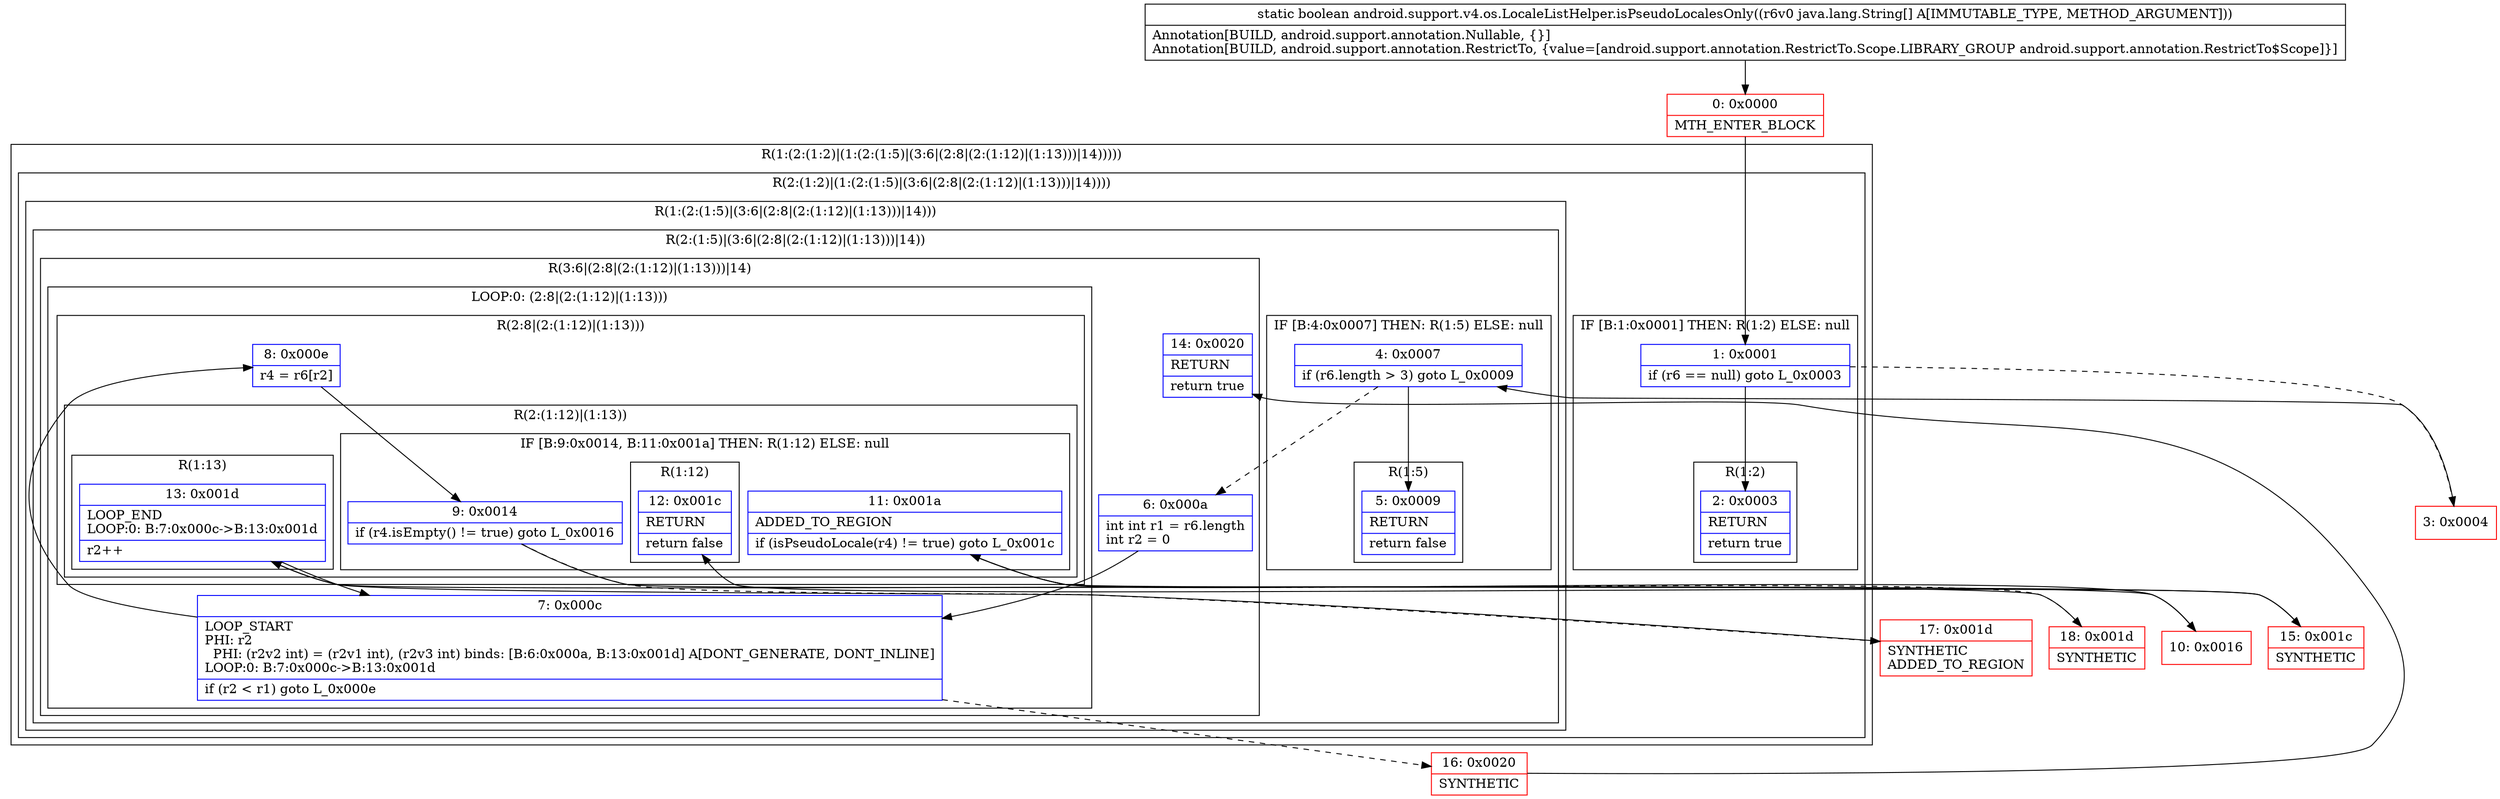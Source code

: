 digraph "CFG forandroid.support.v4.os.LocaleListHelper.isPseudoLocalesOnly([Ljava\/lang\/String;)Z" {
subgraph cluster_Region_614973951 {
label = "R(1:(2:(1:2)|(1:(2:(1:5)|(3:6|(2:8|(2:(1:12)|(1:13)))|14)))))";
node [shape=record,color=blue];
subgraph cluster_Region_963991436 {
label = "R(2:(1:2)|(1:(2:(1:5)|(3:6|(2:8|(2:(1:12)|(1:13)))|14))))";
node [shape=record,color=blue];
subgraph cluster_IfRegion_1478588355 {
label = "IF [B:1:0x0001] THEN: R(1:2) ELSE: null";
node [shape=record,color=blue];
Node_1 [shape=record,label="{1\:\ 0x0001|if (r6 == null) goto L_0x0003\l}"];
subgraph cluster_Region_470186135 {
label = "R(1:2)";
node [shape=record,color=blue];
Node_2 [shape=record,label="{2\:\ 0x0003|RETURN\l|return true\l}"];
}
}
subgraph cluster_Region_112519889 {
label = "R(1:(2:(1:5)|(3:6|(2:8|(2:(1:12)|(1:13)))|14)))";
node [shape=record,color=blue];
subgraph cluster_Region_367924412 {
label = "R(2:(1:5)|(3:6|(2:8|(2:(1:12)|(1:13)))|14))";
node [shape=record,color=blue];
subgraph cluster_IfRegion_1176696493 {
label = "IF [B:4:0x0007] THEN: R(1:5) ELSE: null";
node [shape=record,color=blue];
Node_4 [shape=record,label="{4\:\ 0x0007|if (r6.length \> 3) goto L_0x0009\l}"];
subgraph cluster_Region_1775234110 {
label = "R(1:5)";
node [shape=record,color=blue];
Node_5 [shape=record,label="{5\:\ 0x0009|RETURN\l|return false\l}"];
}
}
subgraph cluster_Region_1247368472 {
label = "R(3:6|(2:8|(2:(1:12)|(1:13)))|14)";
node [shape=record,color=blue];
Node_6 [shape=record,label="{6\:\ 0x000a|int int r1 = r6.length\lint r2 = 0\l}"];
subgraph cluster_LoopRegion_1217163700 {
label = "LOOP:0: (2:8|(2:(1:12)|(1:13)))";
node [shape=record,color=blue];
Node_7 [shape=record,label="{7\:\ 0x000c|LOOP_START\lPHI: r2 \l  PHI: (r2v2 int) = (r2v1 int), (r2v3 int) binds: [B:6:0x000a, B:13:0x001d] A[DONT_GENERATE, DONT_INLINE]\lLOOP:0: B:7:0x000c\-\>B:13:0x001d\l|if (r2 \< r1) goto L_0x000e\l}"];
subgraph cluster_Region_1042010598 {
label = "R(2:8|(2:(1:12)|(1:13)))";
node [shape=record,color=blue];
Node_8 [shape=record,label="{8\:\ 0x000e|r4 = r6[r2]\l}"];
subgraph cluster_Region_757254125 {
label = "R(2:(1:12)|(1:13))";
node [shape=record,color=blue];
subgraph cluster_IfRegion_2086984570 {
label = "IF [B:9:0x0014, B:11:0x001a] THEN: R(1:12) ELSE: null";
node [shape=record,color=blue];
Node_9 [shape=record,label="{9\:\ 0x0014|if (r4.isEmpty() != true) goto L_0x0016\l}"];
Node_11 [shape=record,label="{11\:\ 0x001a|ADDED_TO_REGION\l|if (isPseudoLocale(r4) != true) goto L_0x001c\l}"];
subgraph cluster_Region_1784440532 {
label = "R(1:12)";
node [shape=record,color=blue];
Node_12 [shape=record,label="{12\:\ 0x001c|RETURN\l|return false\l}"];
}
}
subgraph cluster_Region_1695945173 {
label = "R(1:13)";
node [shape=record,color=blue];
Node_13 [shape=record,label="{13\:\ 0x001d|LOOP_END\lLOOP:0: B:7:0x000c\-\>B:13:0x001d\l|r2++\l}"];
}
}
}
}
Node_14 [shape=record,label="{14\:\ 0x0020|RETURN\l|return true\l}"];
}
}
}
}
}
Node_0 [shape=record,color=red,label="{0\:\ 0x0000|MTH_ENTER_BLOCK\l}"];
Node_3 [shape=record,color=red,label="{3\:\ 0x0004}"];
Node_10 [shape=record,color=red,label="{10\:\ 0x0016}"];
Node_15 [shape=record,color=red,label="{15\:\ 0x001c|SYNTHETIC\l}"];
Node_16 [shape=record,color=red,label="{16\:\ 0x0020|SYNTHETIC\l}"];
Node_17 [shape=record,color=red,label="{17\:\ 0x001d|SYNTHETIC\lADDED_TO_REGION\l}"];
Node_18 [shape=record,color=red,label="{18\:\ 0x001d|SYNTHETIC\l}"];
MethodNode[shape=record,label="{static boolean android.support.v4.os.LocaleListHelper.isPseudoLocalesOnly((r6v0 java.lang.String[] A[IMMUTABLE_TYPE, METHOD_ARGUMENT]))  | Annotation[BUILD, android.support.annotation.Nullable, \{\}]\lAnnotation[BUILD, android.support.annotation.RestrictTo, \{value=[android.support.annotation.RestrictTo.Scope.LIBRARY_GROUP android.support.annotation.RestrictTo$Scope]\}]\l}"];
MethodNode -> Node_0;
Node_1 -> Node_2;
Node_1 -> Node_3[style=dashed];
Node_4 -> Node_5;
Node_4 -> Node_6[style=dashed];
Node_6 -> Node_7;
Node_7 -> Node_8;
Node_7 -> Node_16[style=dashed];
Node_8 -> Node_9;
Node_9 -> Node_10;
Node_9 -> Node_17[style=dashed];
Node_11 -> Node_15;
Node_11 -> Node_18[style=dashed];
Node_13 -> Node_7;
Node_0 -> Node_1;
Node_3 -> Node_4;
Node_10 -> Node_11;
Node_15 -> Node_12;
Node_16 -> Node_14;
Node_17 -> Node_13;
Node_18 -> Node_13;
}


